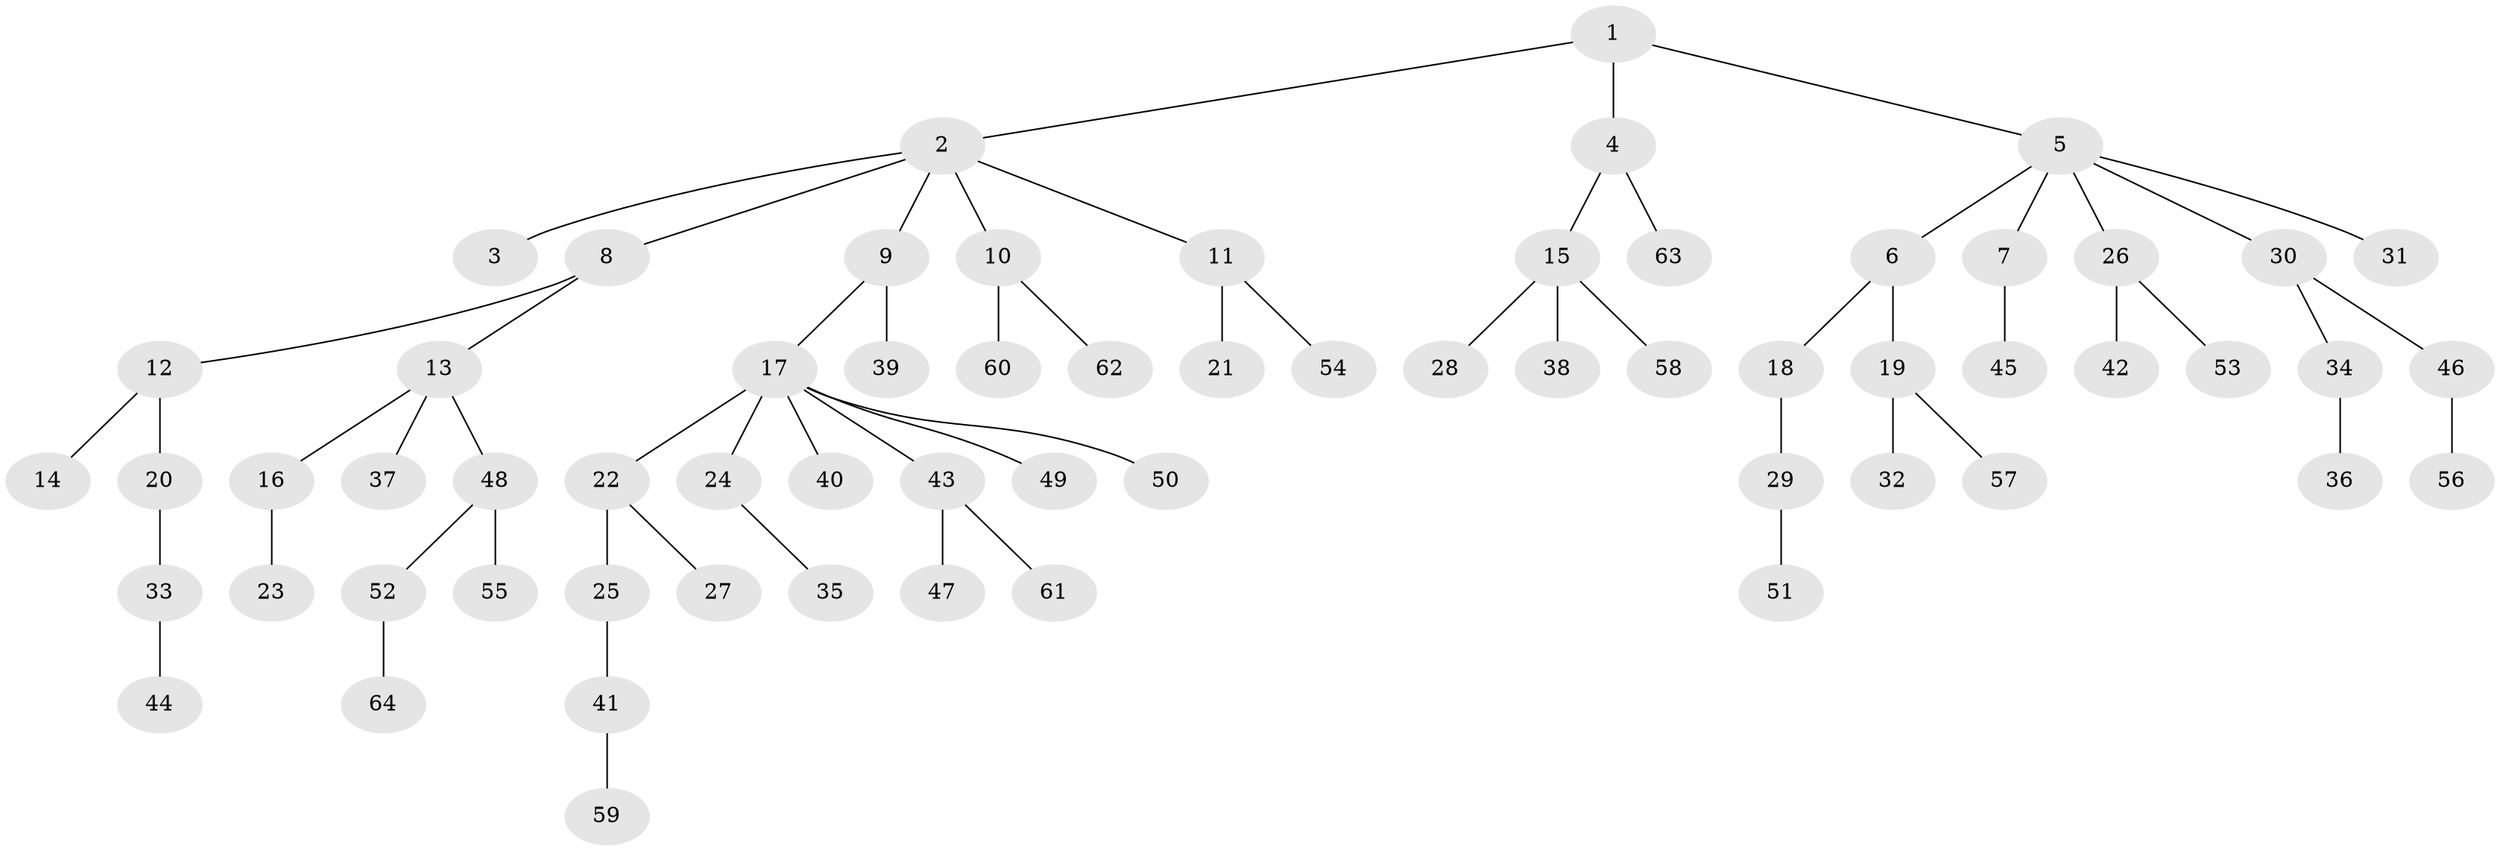 // coarse degree distribution, {5: 0.0625, 2: 0.34375, 4: 0.09375, 3: 0.03125, 1: 0.46875}
// Generated by graph-tools (version 1.1) at 2025/51/03/04/25 22:51:38]
// undirected, 64 vertices, 63 edges
graph export_dot {
  node [color=gray90,style=filled];
  1;
  2;
  3;
  4;
  5;
  6;
  7;
  8;
  9;
  10;
  11;
  12;
  13;
  14;
  15;
  16;
  17;
  18;
  19;
  20;
  21;
  22;
  23;
  24;
  25;
  26;
  27;
  28;
  29;
  30;
  31;
  32;
  33;
  34;
  35;
  36;
  37;
  38;
  39;
  40;
  41;
  42;
  43;
  44;
  45;
  46;
  47;
  48;
  49;
  50;
  51;
  52;
  53;
  54;
  55;
  56;
  57;
  58;
  59;
  60;
  61;
  62;
  63;
  64;
  1 -- 2;
  1 -- 4;
  1 -- 5;
  2 -- 3;
  2 -- 8;
  2 -- 9;
  2 -- 10;
  2 -- 11;
  4 -- 15;
  4 -- 63;
  5 -- 6;
  5 -- 7;
  5 -- 26;
  5 -- 30;
  5 -- 31;
  6 -- 18;
  6 -- 19;
  7 -- 45;
  8 -- 12;
  8 -- 13;
  9 -- 17;
  9 -- 39;
  10 -- 60;
  10 -- 62;
  11 -- 21;
  11 -- 54;
  12 -- 14;
  12 -- 20;
  13 -- 16;
  13 -- 37;
  13 -- 48;
  15 -- 28;
  15 -- 38;
  15 -- 58;
  16 -- 23;
  17 -- 22;
  17 -- 24;
  17 -- 40;
  17 -- 43;
  17 -- 49;
  17 -- 50;
  18 -- 29;
  19 -- 32;
  19 -- 57;
  20 -- 33;
  22 -- 25;
  22 -- 27;
  24 -- 35;
  25 -- 41;
  26 -- 42;
  26 -- 53;
  29 -- 51;
  30 -- 34;
  30 -- 46;
  33 -- 44;
  34 -- 36;
  41 -- 59;
  43 -- 47;
  43 -- 61;
  46 -- 56;
  48 -- 52;
  48 -- 55;
  52 -- 64;
}
